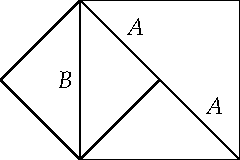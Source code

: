 settings.tex="pdflatex";

texpreamble("\usepackage{amsmath}
\usepackage{amsthm,amssymb}
\usepackage{mathpazo}
\usepackage[svgnames]{xcolor}
");
import graph;

size(120);

draw(unitsquare);
draw(rotate(45,(0,0))*scale(1/sqrt(2))*unitsquare);
draw(dir(0)--dir(90));

label("$A$",(3*dir(90)+dir(0))/4,NE);
label("$A$",(1*dir(90)+3*dir(0))/4,NE);
label("$B$",0.5*dir(90),W);